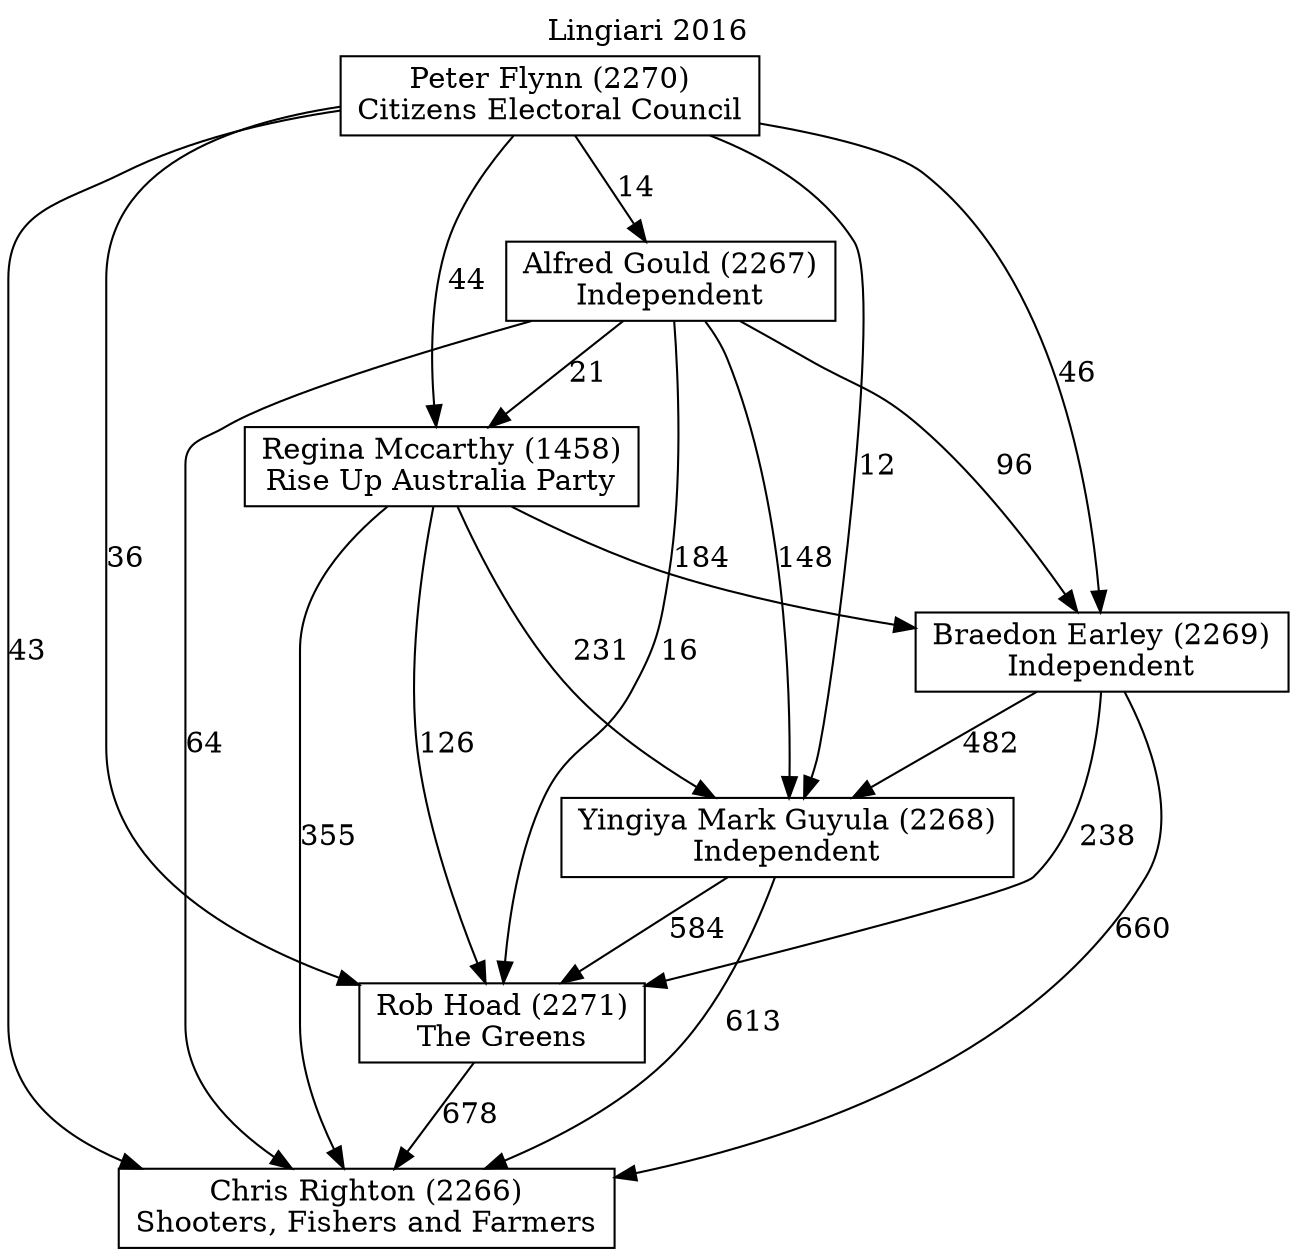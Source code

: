 // House preference flow
digraph "Chris Righton (2266)_Lingiari_2016" {
	graph [label="Lingiari 2016" labelloc=t mclimit=10]
	node [shape=box]
	"Chris Righton (2266)" [label="Chris Righton (2266)
Shooters, Fishers and Farmers"]
	"Rob Hoad (2271)" [label="Rob Hoad (2271)
The Greens"]
	"Yingiya Mark Guyula (2268)" [label="Yingiya Mark Guyula (2268)
Independent"]
	"Braedon Earley (2269)" [label="Braedon Earley (2269)
Independent"]
	"Regina Mccarthy (1458)" [label="Regina Mccarthy (1458)
Rise Up Australia Party"]
	"Alfred Gould (2267)" [label="Alfred Gould (2267)
Independent"]
	"Peter Flynn (2270)" [label="Peter Flynn (2270)
Citizens Electoral Council"]
	"Rob Hoad (2271)" -> "Chris Righton (2266)" [label=678]
	"Yingiya Mark Guyula (2268)" -> "Rob Hoad (2271)" [label=584]
	"Braedon Earley (2269)" -> "Yingiya Mark Guyula (2268)" [label=482]
	"Regina Mccarthy (1458)" -> "Braedon Earley (2269)" [label=184]
	"Alfred Gould (2267)" -> "Regina Mccarthy (1458)" [label=21]
	"Peter Flynn (2270)" -> "Alfred Gould (2267)" [label=14]
	"Yingiya Mark Guyula (2268)" -> "Chris Righton (2266)" [label=613]
	"Braedon Earley (2269)" -> "Chris Righton (2266)" [label=660]
	"Regina Mccarthy (1458)" -> "Chris Righton (2266)" [label=355]
	"Alfred Gould (2267)" -> "Chris Righton (2266)" [label=64]
	"Peter Flynn (2270)" -> "Chris Righton (2266)" [label=43]
	"Peter Flynn (2270)" -> "Regina Mccarthy (1458)" [label=44]
	"Alfred Gould (2267)" -> "Braedon Earley (2269)" [label=96]
	"Peter Flynn (2270)" -> "Braedon Earley (2269)" [label=46]
	"Regina Mccarthy (1458)" -> "Yingiya Mark Guyula (2268)" [label=231]
	"Alfred Gould (2267)" -> "Yingiya Mark Guyula (2268)" [label=148]
	"Peter Flynn (2270)" -> "Yingiya Mark Guyula (2268)" [label=12]
	"Braedon Earley (2269)" -> "Rob Hoad (2271)" [label=238]
	"Regina Mccarthy (1458)" -> "Rob Hoad (2271)" [label=126]
	"Alfred Gould (2267)" -> "Rob Hoad (2271)" [label=16]
	"Peter Flynn (2270)" -> "Rob Hoad (2271)" [label=36]
}
